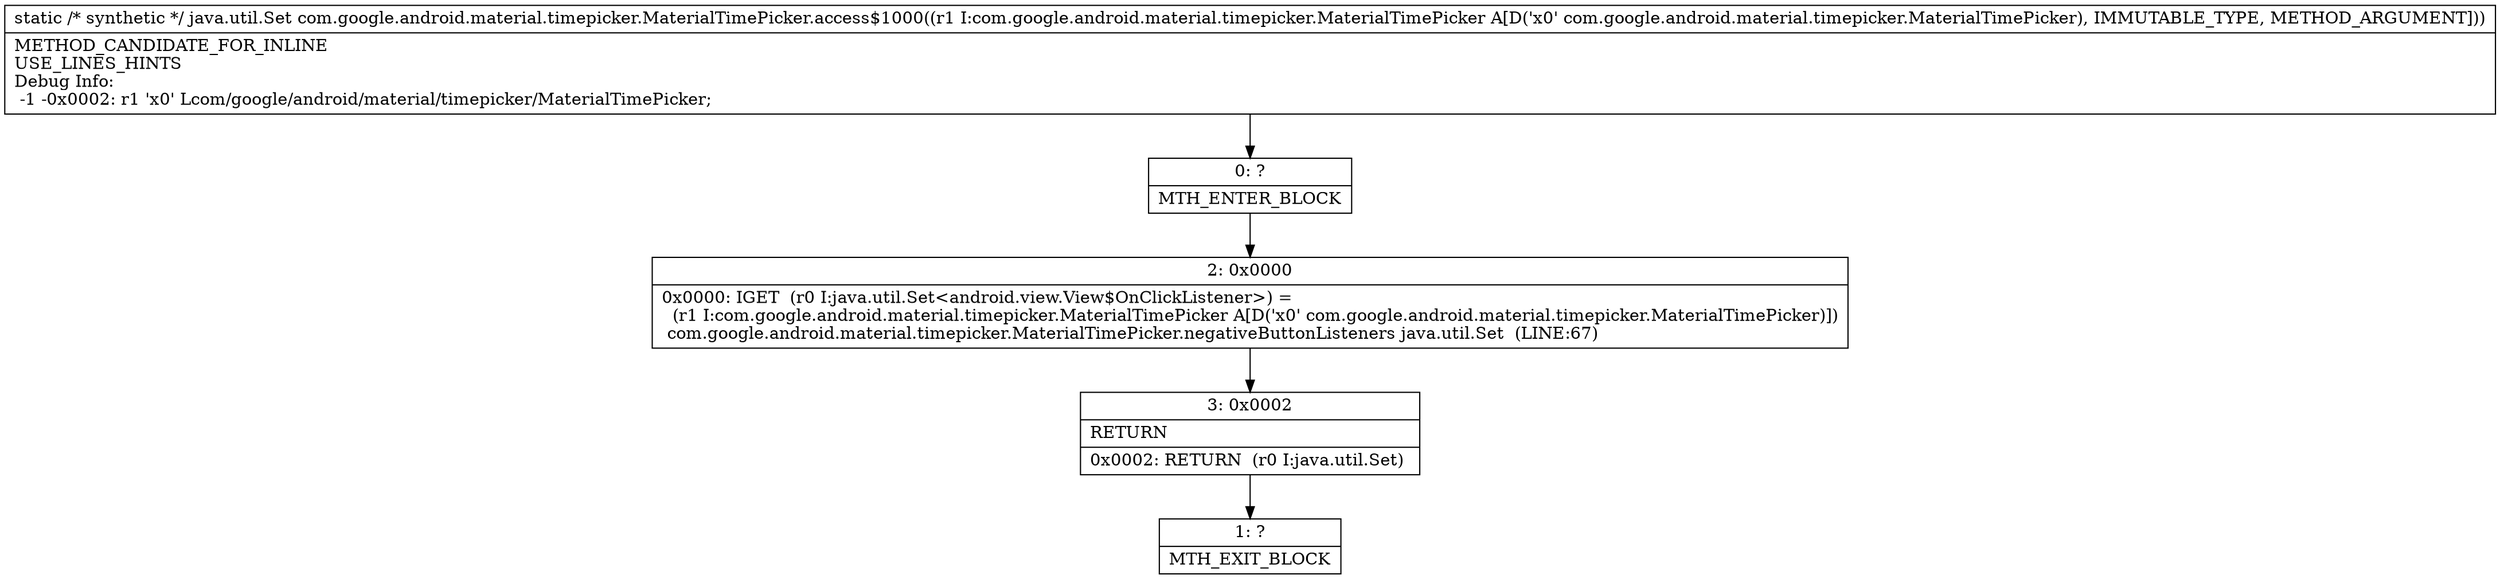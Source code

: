 digraph "CFG forcom.google.android.material.timepicker.MaterialTimePicker.access$1000(Lcom\/google\/android\/material\/timepicker\/MaterialTimePicker;)Ljava\/util\/Set;" {
Node_0 [shape=record,label="{0\:\ ?|MTH_ENTER_BLOCK\l}"];
Node_2 [shape=record,label="{2\:\ 0x0000|0x0000: IGET  (r0 I:java.util.Set\<android.view.View$OnClickListener\>) = \l  (r1 I:com.google.android.material.timepicker.MaterialTimePicker A[D('x0' com.google.android.material.timepicker.MaterialTimePicker)])\l com.google.android.material.timepicker.MaterialTimePicker.negativeButtonListeners java.util.Set  (LINE:67)\l}"];
Node_3 [shape=record,label="{3\:\ 0x0002|RETURN\l|0x0002: RETURN  (r0 I:java.util.Set) \l}"];
Node_1 [shape=record,label="{1\:\ ?|MTH_EXIT_BLOCK\l}"];
MethodNode[shape=record,label="{static \/* synthetic *\/ java.util.Set com.google.android.material.timepicker.MaterialTimePicker.access$1000((r1 I:com.google.android.material.timepicker.MaterialTimePicker A[D('x0' com.google.android.material.timepicker.MaterialTimePicker), IMMUTABLE_TYPE, METHOD_ARGUMENT]))  | METHOD_CANDIDATE_FOR_INLINE\lUSE_LINES_HINTS\lDebug Info:\l  \-1 \-0x0002: r1 'x0' Lcom\/google\/android\/material\/timepicker\/MaterialTimePicker;\l}"];
MethodNode -> Node_0;Node_0 -> Node_2;
Node_2 -> Node_3;
Node_3 -> Node_1;
}

